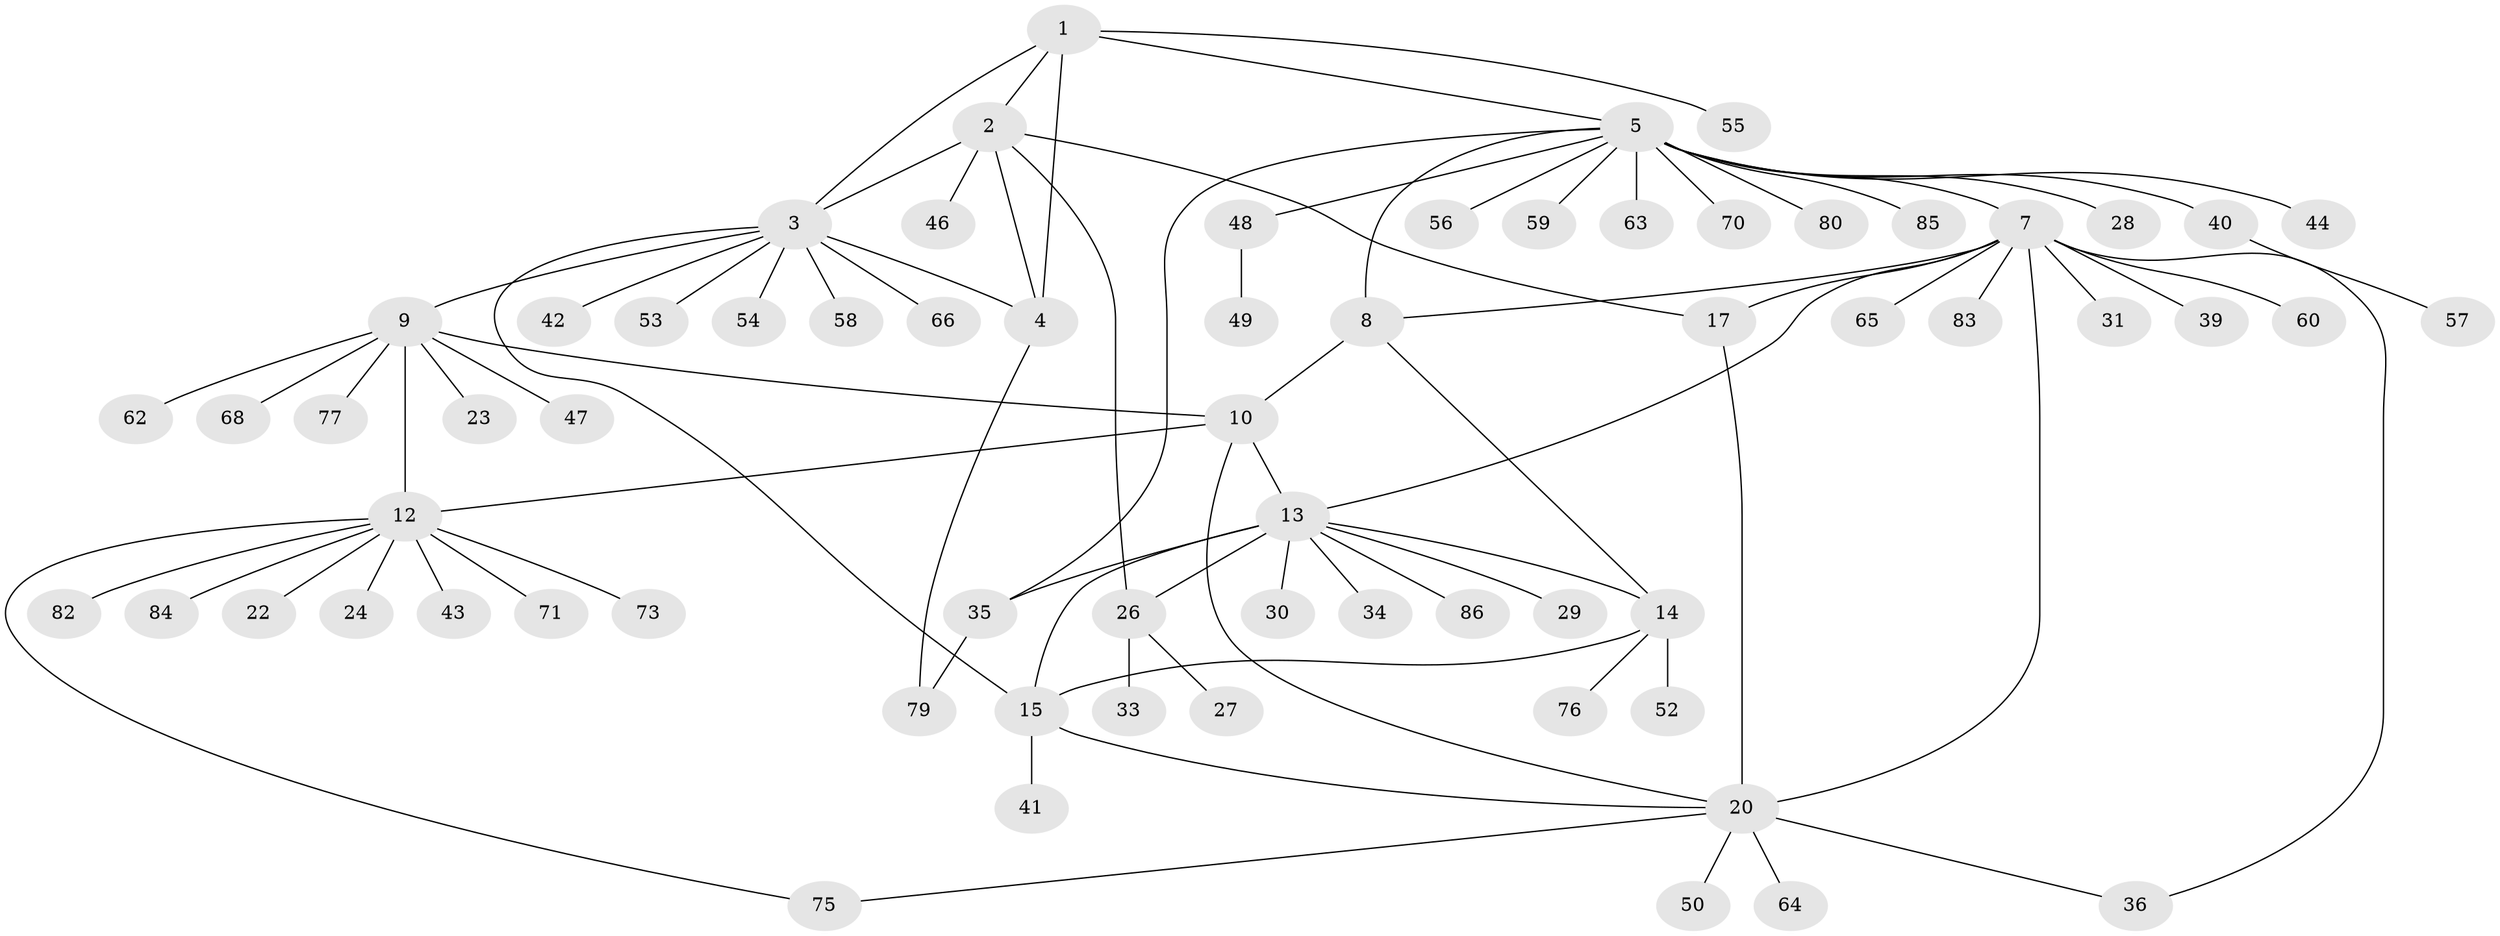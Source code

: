 // original degree distribution, {5: 0.06976744186046512, 7: 0.023255813953488372, 11: 0.03488372093023256, 3: 0.046511627906976744, 6: 0.023255813953488372, 9: 0.023255813953488372, 12: 0.011627906976744186, 4: 0.023255813953488372, 10: 0.011627906976744186, 1: 0.5930232558139535, 2: 0.13953488372093023}
// Generated by graph-tools (version 1.1) at 2025/11/02/27/25 16:11:37]
// undirected, 67 vertices, 85 edges
graph export_dot {
graph [start="1"]
  node [color=gray90,style=filled];
  1;
  2 [super="+81"];
  3 [super="+21"];
  4 [super="+25"];
  5 [super="+6"];
  7 [super="+19"];
  8;
  9 [super="+11"];
  10;
  12 [super="+74"];
  13 [super="+51"];
  14 [super="+32"];
  15 [super="+16"];
  17 [super="+18"];
  20 [super="+61"];
  22 [super="+38"];
  23 [super="+45"];
  24;
  26 [super="+37"];
  27;
  28;
  29;
  30;
  31;
  33;
  34;
  35 [super="+78"];
  36;
  39;
  40 [super="+67"];
  41;
  42 [super="+69"];
  43;
  44;
  46;
  47;
  48;
  49;
  50;
  52;
  53;
  54;
  55;
  56;
  57;
  58;
  59 [super="+72"];
  60;
  62;
  63;
  64;
  65;
  66;
  68;
  70;
  71;
  73;
  75;
  76;
  77;
  79;
  80;
  82;
  83;
  84;
  85;
  86;
  1 -- 2;
  1 -- 3;
  1 -- 4;
  1 -- 5;
  1 -- 55;
  2 -- 3;
  2 -- 4;
  2 -- 26;
  2 -- 46;
  2 -- 17;
  3 -- 4;
  3 -- 15;
  3 -- 42;
  3 -- 53;
  3 -- 54;
  3 -- 58;
  3 -- 66;
  3 -- 9;
  4 -- 79;
  5 -- 7 [weight=2];
  5 -- 8 [weight=2];
  5 -- 35;
  5 -- 40;
  5 -- 44;
  5 -- 48;
  5 -- 56;
  5 -- 70;
  5 -- 85;
  5 -- 80;
  5 -- 59;
  5 -- 28;
  5 -- 63;
  7 -- 8;
  7 -- 36;
  7 -- 65;
  7 -- 39;
  7 -- 17 [weight=2];
  7 -- 20;
  7 -- 83;
  7 -- 60;
  7 -- 31;
  7 -- 13;
  8 -- 10;
  8 -- 14;
  9 -- 10 [weight=2];
  9 -- 12 [weight=2];
  9 -- 68;
  9 -- 77;
  9 -- 47;
  9 -- 23;
  9 -- 62;
  10 -- 12;
  10 -- 13;
  10 -- 20;
  12 -- 22;
  12 -- 24;
  12 -- 43;
  12 -- 71;
  12 -- 73;
  12 -- 75;
  12 -- 82;
  12 -- 84;
  13 -- 14;
  13 -- 15 [weight=2];
  13 -- 26;
  13 -- 29;
  13 -- 30;
  13 -- 34;
  13 -- 86;
  13 -- 35;
  14 -- 15 [weight=2];
  14 -- 76;
  14 -- 52;
  15 -- 20;
  15 -- 41;
  17 -- 20 [weight=2];
  20 -- 36;
  20 -- 50;
  20 -- 75;
  20 -- 64;
  26 -- 27;
  26 -- 33;
  35 -- 79;
  40 -- 57;
  48 -- 49;
}
